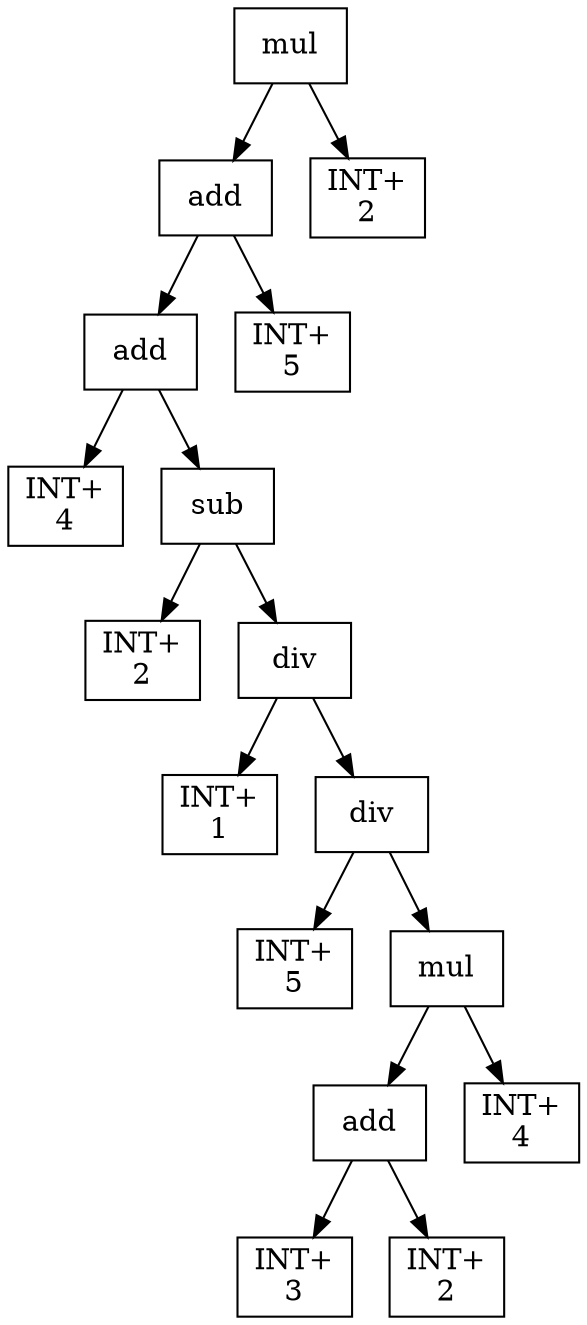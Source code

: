 digraph expr {
  node [shape=box];
  n1 [label="mul"];
  n2 [label="add"];
  n3 [label="add"];
  n4 [label="INT+\n4"];
  n5 [label="sub"];
  n6 [label="INT+\n2"];
  n7 [label="div"];
  n8 [label="INT+\n1"];
  n9 [label="div"];
  n10 [label="INT+\n5"];
  n11 [label="mul"];
  n12 [label="add"];
  n13 [label="INT+\n3"];
  n14 [label="INT+\n2"];
  n12 -> n13;
  n12 -> n14;
  n15 [label="INT+\n4"];
  n11 -> n12;
  n11 -> n15;
  n9 -> n10;
  n9 -> n11;
  n7 -> n8;
  n7 -> n9;
  n5 -> n6;
  n5 -> n7;
  n3 -> n4;
  n3 -> n5;
  n16 [label="INT+\n5"];
  n2 -> n3;
  n2 -> n16;
  n17 [label="INT+\n2"];
  n1 -> n2;
  n1 -> n17;
}